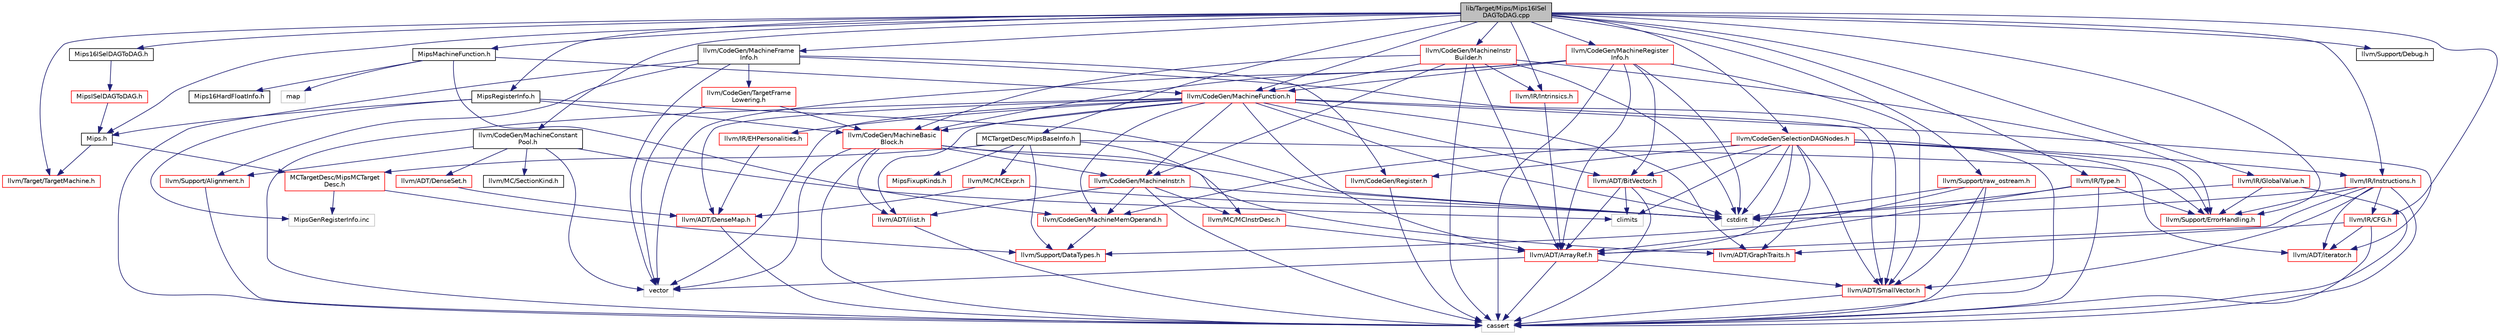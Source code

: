 digraph "lib/Target/Mips/Mips16ISelDAGToDAG.cpp"
{
 // LATEX_PDF_SIZE
  bgcolor="transparent";
  edge [fontname="Helvetica",fontsize="10",labelfontname="Helvetica",labelfontsize="10"];
  node [fontname="Helvetica",fontsize="10",shape=record];
  Node1 [label="lib/Target/Mips/Mips16ISel\lDAGToDAG.cpp",height=0.2,width=0.4,color="black", fillcolor="grey75", style="filled", fontcolor="black",tooltip=" "];
  Node1 -> Node2 [color="midnightblue",fontsize="10",style="solid",fontname="Helvetica"];
  Node2 [label="Mips16ISelDAGToDAG.h",height=0.2,width=0.4,color="black",URL="$Mips16ISelDAGToDAG_8h.html",tooltip=" "];
  Node2 -> Node3 [color="midnightblue",fontsize="10",style="solid",fontname="Helvetica"];
  Node3 [label="MipsISelDAGToDAG.h",height=0.2,width=0.4,color="red",URL="$MipsISelDAGToDAG_8h.html",tooltip=" "];
  Node3 -> Node4 [color="midnightblue",fontsize="10",style="solid",fontname="Helvetica"];
  Node4 [label="Mips.h",height=0.2,width=0.4,color="black",URL="$Mips_8h.html",tooltip=" "];
  Node4 -> Node5 [color="midnightblue",fontsize="10",style="solid",fontname="Helvetica"];
  Node5 [label="MCTargetDesc/MipsMCTarget\lDesc.h",height=0.2,width=0.4,color="red",URL="$MipsMCTargetDesc_8h.html",tooltip=" "];
  Node5 -> Node6 [color="midnightblue",fontsize="10",style="solid",fontname="Helvetica"];
  Node6 [label="llvm/Support/DataTypes.h",height=0.2,width=0.4,color="red",URL="$Support_2DataTypes_8h.html",tooltip=" "];
  Node5 -> Node12 [color="midnightblue",fontsize="10",style="solid",fontname="Helvetica"];
  Node12 [label="MipsGenRegisterInfo.inc",height=0.2,width=0.4,color="grey75",tooltip=" "];
  Node4 -> Node15 [color="midnightblue",fontsize="10",style="solid",fontname="Helvetica"];
  Node15 [label="llvm/Target/TargetMachine.h",height=0.2,width=0.4,color="red",URL="$Target_2TargetMachine_8h.html",tooltip=" "];
  Node1 -> Node206 [color="midnightblue",fontsize="10",style="solid",fontname="Helvetica"];
  Node206 [label="MCTargetDesc/MipsBaseInfo.h",height=0.2,width=0.4,color="black",URL="$MipsBaseInfo_8h.html",tooltip=" "];
  Node206 -> Node207 [color="midnightblue",fontsize="10",style="solid",fontname="Helvetica"];
  Node207 [label="MipsFixupKinds.h",height=0.2,width=0.4,color="red",URL="$MipsFixupKinds_8h.html",tooltip=" "];
  Node206 -> Node5 [color="midnightblue",fontsize="10",style="solid",fontname="Helvetica"];
  Node206 -> Node196 [color="midnightblue",fontsize="10",style="solid",fontname="Helvetica"];
  Node196 [label="llvm/MC/MCExpr.h",height=0.2,width=0.4,color="red",URL="$MCExpr_8h.html",tooltip=" "];
  Node196 -> Node73 [color="midnightblue",fontsize="10",style="solid",fontname="Helvetica"];
  Node73 [label="llvm/ADT/DenseMap.h",height=0.2,width=0.4,color="red",URL="$DenseMap_8h.html",tooltip=" "];
  Node73 -> Node18 [color="midnightblue",fontsize="10",style="solid",fontname="Helvetica"];
  Node18 [label="cassert",height=0.2,width=0.4,color="grey75",tooltip=" "];
  Node196 -> Node20 [color="midnightblue",fontsize="10",style="solid",fontname="Helvetica"];
  Node20 [label="cstdint",height=0.2,width=0.4,color="grey75",tooltip=" "];
  Node206 -> Node194 [color="midnightblue",fontsize="10",style="solid",fontname="Helvetica"];
  Node194 [label="llvm/MC/MCInstrDesc.h",height=0.2,width=0.4,color="red",URL="$MCInstrDesc_8h.html",tooltip=" "];
  Node194 -> Node42 [color="midnightblue",fontsize="10",style="solid",fontname="Helvetica"];
  Node42 [label="llvm/ADT/ArrayRef.h",height=0.2,width=0.4,color="red",URL="$ArrayRef_8h.html",tooltip=" "];
  Node42 -> Node48 [color="midnightblue",fontsize="10",style="solid",fontname="Helvetica"];
  Node48 [label="llvm/ADT/SmallVector.h",height=0.2,width=0.4,color="red",URL="$SmallVector_8h.html",tooltip=" "];
  Node48 -> Node18 [color="midnightblue",fontsize="10",style="solid",fontname="Helvetica"];
  Node42 -> Node18 [color="midnightblue",fontsize="10",style="solid",fontname="Helvetica"];
  Node42 -> Node59 [color="midnightblue",fontsize="10",style="solid",fontname="Helvetica"];
  Node59 [label="vector",height=0.2,width=0.4,color="grey75",tooltip=" "];
  Node206 -> Node6 [color="midnightblue",fontsize="10",style="solid",fontname="Helvetica"];
  Node206 -> Node44 [color="midnightblue",fontsize="10",style="solid",fontname="Helvetica"];
  Node44 [label="llvm/Support/ErrorHandling.h",height=0.2,width=0.4,color="red",URL="$Support_2ErrorHandling_8h.html",tooltip=" "];
  Node1 -> Node4 [color="midnightblue",fontsize="10",style="solid",fontname="Helvetica"];
  Node1 -> Node295 [color="midnightblue",fontsize="10",style="solid",fontname="Helvetica"];
  Node295 [label="MipsMachineFunction.h",height=0.2,width=0.4,color="black",URL="$MipsMachineFunction_8h.html",tooltip=" "];
  Node295 -> Node296 [color="midnightblue",fontsize="10",style="solid",fontname="Helvetica"];
  Node296 [label="Mips16HardFloatInfo.h",height=0.2,width=0.4,color="black",URL="$Mips16HardFloatInfo_8h.html",tooltip=" "];
  Node295 -> Node217 [color="midnightblue",fontsize="10",style="solid",fontname="Helvetica"];
  Node217 [label="llvm/CodeGen/MachineFunction.h",height=0.2,width=0.4,color="red",URL="$MachineFunction_8h.html",tooltip=" "];
  Node217 -> Node42 [color="midnightblue",fontsize="10",style="solid",fontname="Helvetica"];
  Node217 -> Node180 [color="midnightblue",fontsize="10",style="solid",fontname="Helvetica"];
  Node180 [label="llvm/ADT/BitVector.h",height=0.2,width=0.4,color="red",URL="$BitVector_8h.html",tooltip=" "];
  Node180 -> Node42 [color="midnightblue",fontsize="10",style="solid",fontname="Helvetica"];
  Node180 -> Node18 [color="midnightblue",fontsize="10",style="solid",fontname="Helvetica"];
  Node180 -> Node41 [color="midnightblue",fontsize="10",style="solid",fontname="Helvetica"];
  Node41 [label="climits",height=0.2,width=0.4,color="grey75",tooltip=" "];
  Node180 -> Node20 [color="midnightblue",fontsize="10",style="solid",fontname="Helvetica"];
  Node217 -> Node73 [color="midnightblue",fontsize="10",style="solid",fontname="Helvetica"];
  Node217 -> Node169 [color="midnightblue",fontsize="10",style="solid",fontname="Helvetica"];
  Node169 [label="llvm/ADT/GraphTraits.h",height=0.2,width=0.4,color="red",URL="$GraphTraits_8h.html",tooltip=" "];
  Node217 -> Node48 [color="midnightblue",fontsize="10",style="solid",fontname="Helvetica"];
  Node217 -> Node100 [color="midnightblue",fontsize="10",style="solid",fontname="Helvetica"];
  Node100 [label="llvm/ADT/ilist.h",height=0.2,width=0.4,color="red",URL="$ilist_8h.html",tooltip=" "];
  Node100 -> Node18 [color="midnightblue",fontsize="10",style="solid",fontname="Helvetica"];
  Node217 -> Node56 [color="midnightblue",fontsize="10",style="solid",fontname="Helvetica"];
  Node56 [label="llvm/ADT/iterator.h",height=0.2,width=0.4,color="red",URL="$iterator_8h.html",tooltip=" "];
  Node217 -> Node168 [color="midnightblue",fontsize="10",style="solid",fontname="Helvetica"];
  Node168 [label="llvm/CodeGen/MachineBasic\lBlock.h",height=0.2,width=0.4,color="red",URL="$MachineBasicBlock_8h.html",tooltip=" "];
  Node168 -> Node169 [color="midnightblue",fontsize="10",style="solid",fontname="Helvetica"];
  Node168 -> Node100 [color="midnightblue",fontsize="10",style="solid",fontname="Helvetica"];
  Node168 -> Node171 [color="midnightblue",fontsize="10",style="solid",fontname="Helvetica"];
  Node171 [label="llvm/CodeGen/MachineInstr.h",height=0.2,width=0.4,color="red",URL="$MachineInstr_8h.html",tooltip=" "];
  Node171 -> Node100 [color="midnightblue",fontsize="10",style="solid",fontname="Helvetica"];
  Node171 -> Node174 [color="midnightblue",fontsize="10",style="solid",fontname="Helvetica"];
  Node174 [label="llvm/CodeGen/MachineMemOperand.h",height=0.2,width=0.4,color="red",URL="$MachineMemOperand_8h.html",tooltip=" "];
  Node174 -> Node6 [color="midnightblue",fontsize="10",style="solid",fontname="Helvetica"];
  Node171 -> Node194 [color="midnightblue",fontsize="10",style="solid",fontname="Helvetica"];
  Node171 -> Node18 [color="midnightblue",fontsize="10",style="solid",fontname="Helvetica"];
  Node171 -> Node20 [color="midnightblue",fontsize="10",style="solid",fontname="Helvetica"];
  Node168 -> Node18 [color="midnightblue",fontsize="10",style="solid",fontname="Helvetica"];
  Node168 -> Node20 [color="midnightblue",fontsize="10",style="solid",fontname="Helvetica"];
  Node168 -> Node59 [color="midnightblue",fontsize="10",style="solid",fontname="Helvetica"];
  Node217 -> Node171 [color="midnightblue",fontsize="10",style="solid",fontname="Helvetica"];
  Node217 -> Node174 [color="midnightblue",fontsize="10",style="solid",fontname="Helvetica"];
  Node217 -> Node218 [color="midnightblue",fontsize="10",style="solid",fontname="Helvetica"];
  Node218 [label="llvm/IR/EHPersonalities.h",height=0.2,width=0.4,color="red",URL="$EHPersonalities_8h.html",tooltip=" "];
  Node218 -> Node73 [color="midnightblue",fontsize="10",style="solid",fontname="Helvetica"];
  Node217 -> Node18 [color="midnightblue",fontsize="10",style="solid",fontname="Helvetica"];
  Node217 -> Node20 [color="midnightblue",fontsize="10",style="solid",fontname="Helvetica"];
  Node217 -> Node59 [color="midnightblue",fontsize="10",style="solid",fontname="Helvetica"];
  Node295 -> Node174 [color="midnightblue",fontsize="10",style="solid",fontname="Helvetica"];
  Node295 -> Node183 [color="midnightblue",fontsize="10",style="solid",fontname="Helvetica"];
  Node183 [label="map",height=0.2,width=0.4,color="grey75",tooltip=" "];
  Node1 -> Node247 [color="midnightblue",fontsize="10",style="solid",fontname="Helvetica"];
  Node247 [label="MipsRegisterInfo.h",height=0.2,width=0.4,color="black",URL="$MipsRegisterInfo_8h.html",tooltip=" "];
  Node247 -> Node4 [color="midnightblue",fontsize="10",style="solid",fontname="Helvetica"];
  Node247 -> Node168 [color="midnightblue",fontsize="10",style="solid",fontname="Helvetica"];
  Node247 -> Node20 [color="midnightblue",fontsize="10",style="solid",fontname="Helvetica"];
  Node247 -> Node12 [color="midnightblue",fontsize="10",style="solid",fontname="Helvetica"];
  Node1 -> Node297 [color="midnightblue",fontsize="10",style="solid",fontname="Helvetica"];
  Node297 [label="llvm/CodeGen/MachineConstant\lPool.h",height=0.2,width=0.4,color="black",URL="$MachineConstantPool_8h.html",tooltip=" "];
  Node297 -> Node83 [color="midnightblue",fontsize="10",style="solid",fontname="Helvetica"];
  Node83 [label="llvm/ADT/DenseSet.h",height=0.2,width=0.4,color="red",URL="$DenseSet_8h.html",tooltip=" "];
  Node83 -> Node73 [color="midnightblue",fontsize="10",style="solid",fontname="Helvetica"];
  Node297 -> Node298 [color="midnightblue",fontsize="10",style="solid",fontname="Helvetica"];
  Node298 [label="llvm/MC/SectionKind.h",height=0.2,width=0.4,color="black",URL="$SectionKind_8h.html",tooltip=" "];
  Node297 -> Node69 [color="midnightblue",fontsize="10",style="solid",fontname="Helvetica"];
  Node69 [label="llvm/Support/Alignment.h",height=0.2,width=0.4,color="red",URL="$Alignment_8h.html",tooltip=" "];
  Node69 -> Node18 [color="midnightblue",fontsize="10",style="solid",fontname="Helvetica"];
  Node297 -> Node41 [color="midnightblue",fontsize="10",style="solid",fontname="Helvetica"];
  Node297 -> Node59 [color="midnightblue",fontsize="10",style="solid",fontname="Helvetica"];
  Node1 -> Node299 [color="midnightblue",fontsize="10",style="solid",fontname="Helvetica"];
  Node299 [label="llvm/CodeGen/MachineFrame\lInfo.h",height=0.2,width=0.4,color="black",URL="$MachineFrameInfo_8h.html",tooltip=" "];
  Node299 -> Node48 [color="midnightblue",fontsize="10",style="solid",fontname="Helvetica"];
  Node299 -> Node188 [color="midnightblue",fontsize="10",style="solid",fontname="Helvetica"];
  Node188 [label="llvm/CodeGen/Register.h",height=0.2,width=0.4,color="red",URL="$Register_8h.html",tooltip=" "];
  Node188 -> Node18 [color="midnightblue",fontsize="10",style="solid",fontname="Helvetica"];
  Node299 -> Node167 [color="midnightblue",fontsize="10",style="solid",fontname="Helvetica"];
  Node167 [label="llvm/CodeGen/TargetFrame\lLowering.h",height=0.2,width=0.4,color="red",URL="$TargetFrameLowering_8h.html",tooltip=" "];
  Node167 -> Node168 [color="midnightblue",fontsize="10",style="solid",fontname="Helvetica"];
  Node167 -> Node59 [color="midnightblue",fontsize="10",style="solid",fontname="Helvetica"];
  Node299 -> Node69 [color="midnightblue",fontsize="10",style="solid",fontname="Helvetica"];
  Node299 -> Node18 [color="midnightblue",fontsize="10",style="solid",fontname="Helvetica"];
  Node299 -> Node59 [color="midnightblue",fontsize="10",style="solid",fontname="Helvetica"];
  Node1 -> Node217 [color="midnightblue",fontsize="10",style="solid",fontname="Helvetica"];
  Node1 -> Node248 [color="midnightblue",fontsize="10",style="solid",fontname="Helvetica"];
  Node248 [label="llvm/CodeGen/MachineInstr\lBuilder.h",height=0.2,width=0.4,color="red",URL="$MachineInstrBuilder_8h.html",tooltip=" "];
  Node248 -> Node42 [color="midnightblue",fontsize="10",style="solid",fontname="Helvetica"];
  Node248 -> Node168 [color="midnightblue",fontsize="10",style="solid",fontname="Helvetica"];
  Node248 -> Node217 [color="midnightblue",fontsize="10",style="solid",fontname="Helvetica"];
  Node248 -> Node171 [color="midnightblue",fontsize="10",style="solid",fontname="Helvetica"];
  Node248 -> Node189 [color="midnightblue",fontsize="10",style="solid",fontname="Helvetica"];
  Node189 [label="llvm/IR/Intrinsics.h",height=0.2,width=0.4,color="red",URL="$Intrinsics_8h.html",tooltip=" "];
  Node189 -> Node42 [color="midnightblue",fontsize="10",style="solid",fontname="Helvetica"];
  Node248 -> Node44 [color="midnightblue",fontsize="10",style="solid",fontname="Helvetica"];
  Node248 -> Node18 [color="midnightblue",fontsize="10",style="solid",fontname="Helvetica"];
  Node248 -> Node20 [color="midnightblue",fontsize="10",style="solid",fontname="Helvetica"];
  Node1 -> Node258 [color="midnightblue",fontsize="10",style="solid",fontname="Helvetica"];
  Node258 [label="llvm/CodeGen/MachineRegister\lInfo.h",height=0.2,width=0.4,color="red",URL="$MachineRegisterInfo_8h.html",tooltip=" "];
  Node258 -> Node42 [color="midnightblue",fontsize="10",style="solid",fontname="Helvetica"];
  Node258 -> Node180 [color="midnightblue",fontsize="10",style="solid",fontname="Helvetica"];
  Node258 -> Node48 [color="midnightblue",fontsize="10",style="solid",fontname="Helvetica"];
  Node258 -> Node168 [color="midnightblue",fontsize="10",style="solid",fontname="Helvetica"];
  Node258 -> Node217 [color="midnightblue",fontsize="10",style="solid",fontname="Helvetica"];
  Node258 -> Node18 [color="midnightblue",fontsize="10",style="solid",fontname="Helvetica"];
  Node258 -> Node20 [color="midnightblue",fontsize="10",style="solid",fontname="Helvetica"];
  Node258 -> Node59 [color="midnightblue",fontsize="10",style="solid",fontname="Helvetica"];
  Node1 -> Node220 [color="midnightblue",fontsize="10",style="solid",fontname="Helvetica"];
  Node220 [label="llvm/CodeGen/SelectionDAGNodes.h",height=0.2,width=0.4,color="red",URL="$SelectionDAGNodes_8h.html",tooltip=" "];
  Node220 -> Node42 [color="midnightblue",fontsize="10",style="solid",fontname="Helvetica"];
  Node220 -> Node180 [color="midnightblue",fontsize="10",style="solid",fontname="Helvetica"];
  Node220 -> Node169 [color="midnightblue",fontsize="10",style="solid",fontname="Helvetica"];
  Node220 -> Node48 [color="midnightblue",fontsize="10",style="solid",fontname="Helvetica"];
  Node220 -> Node56 [color="midnightblue",fontsize="10",style="solid",fontname="Helvetica"];
  Node220 -> Node174 [color="midnightblue",fontsize="10",style="solid",fontname="Helvetica"];
  Node220 -> Node188 [color="midnightblue",fontsize="10",style="solid",fontname="Helvetica"];
  Node220 -> Node222 [color="midnightblue",fontsize="10",style="solid",fontname="Helvetica"];
  Node222 [label="llvm/IR/Instructions.h",height=0.2,width=0.4,color="red",URL="$Instructions_8h.html",tooltip=" "];
  Node222 -> Node42 [color="midnightblue",fontsize="10",style="solid",fontname="Helvetica"];
  Node222 -> Node48 [color="midnightblue",fontsize="10",style="solid",fontname="Helvetica"];
  Node222 -> Node56 [color="midnightblue",fontsize="10",style="solid",fontname="Helvetica"];
  Node222 -> Node224 [color="midnightblue",fontsize="10",style="solid",fontname="Helvetica"];
  Node224 [label="llvm/IR/CFG.h",height=0.2,width=0.4,color="red",URL="$IR_2CFG_8h.html",tooltip=" "];
  Node224 -> Node169 [color="midnightblue",fontsize="10",style="solid",fontname="Helvetica"];
  Node224 -> Node56 [color="midnightblue",fontsize="10",style="solid",fontname="Helvetica"];
  Node224 -> Node18 [color="midnightblue",fontsize="10",style="solid",fontname="Helvetica"];
  Node222 -> Node44 [color="midnightblue",fontsize="10",style="solid",fontname="Helvetica"];
  Node222 -> Node18 [color="midnightblue",fontsize="10",style="solid",fontname="Helvetica"];
  Node222 -> Node20 [color="midnightblue",fontsize="10",style="solid",fontname="Helvetica"];
  Node220 -> Node44 [color="midnightblue",fontsize="10",style="solid",fontname="Helvetica"];
  Node220 -> Node18 [color="midnightblue",fontsize="10",style="solid",fontname="Helvetica"];
  Node220 -> Node41 [color="midnightblue",fontsize="10",style="solid",fontname="Helvetica"];
  Node220 -> Node20 [color="midnightblue",fontsize="10",style="solid",fontname="Helvetica"];
  Node1 -> Node224 [color="midnightblue",fontsize="10",style="solid",fontname="Helvetica"];
  Node1 -> Node120 [color="midnightblue",fontsize="10",style="solid",fontname="Helvetica"];
  Node120 [label="llvm/IR/GlobalValue.h",height=0.2,width=0.4,color="red",URL="$GlobalValue_8h.html",tooltip=" "];
  Node120 -> Node44 [color="midnightblue",fontsize="10",style="solid",fontname="Helvetica"];
  Node120 -> Node18 [color="midnightblue",fontsize="10",style="solid",fontname="Helvetica"];
  Node120 -> Node20 [color="midnightblue",fontsize="10",style="solid",fontname="Helvetica"];
  Node1 -> Node222 [color="midnightblue",fontsize="10",style="solid",fontname="Helvetica"];
  Node1 -> Node189 [color="midnightblue",fontsize="10",style="solid",fontname="Helvetica"];
  Node1 -> Node61 [color="midnightblue",fontsize="10",style="solid",fontname="Helvetica"];
  Node61 [label="llvm/IR/Type.h",height=0.2,width=0.4,color="red",URL="$Type_8h.html",tooltip=" "];
  Node61 -> Node42 [color="midnightblue",fontsize="10",style="solid",fontname="Helvetica"];
  Node61 -> Node44 [color="midnightblue",fontsize="10",style="solid",fontname="Helvetica"];
  Node61 -> Node18 [color="midnightblue",fontsize="10",style="solid",fontname="Helvetica"];
  Node61 -> Node20 [color="midnightblue",fontsize="10",style="solid",fontname="Helvetica"];
  Node1 -> Node142 [color="midnightblue",fontsize="10",style="solid",fontname="Helvetica"];
  Node142 [label="llvm/Support/Debug.h",height=0.2,width=0.4,color="black",URL="$Debug_8h.html",tooltip=" "];
  Node1 -> Node44 [color="midnightblue",fontsize="10",style="solid",fontname="Helvetica"];
  Node1 -> Node67 [color="midnightblue",fontsize="10",style="solid",fontname="Helvetica"];
  Node67 [label="llvm/Support/raw_ostream.h",height=0.2,width=0.4,color="red",URL="$raw__ostream_8h.html",tooltip=" "];
  Node67 -> Node48 [color="midnightblue",fontsize="10",style="solid",fontname="Helvetica"];
  Node67 -> Node6 [color="midnightblue",fontsize="10",style="solid",fontname="Helvetica"];
  Node67 -> Node18 [color="midnightblue",fontsize="10",style="solid",fontname="Helvetica"];
  Node67 -> Node20 [color="midnightblue",fontsize="10",style="solid",fontname="Helvetica"];
  Node1 -> Node15 [color="midnightblue",fontsize="10",style="solid",fontname="Helvetica"];
}
